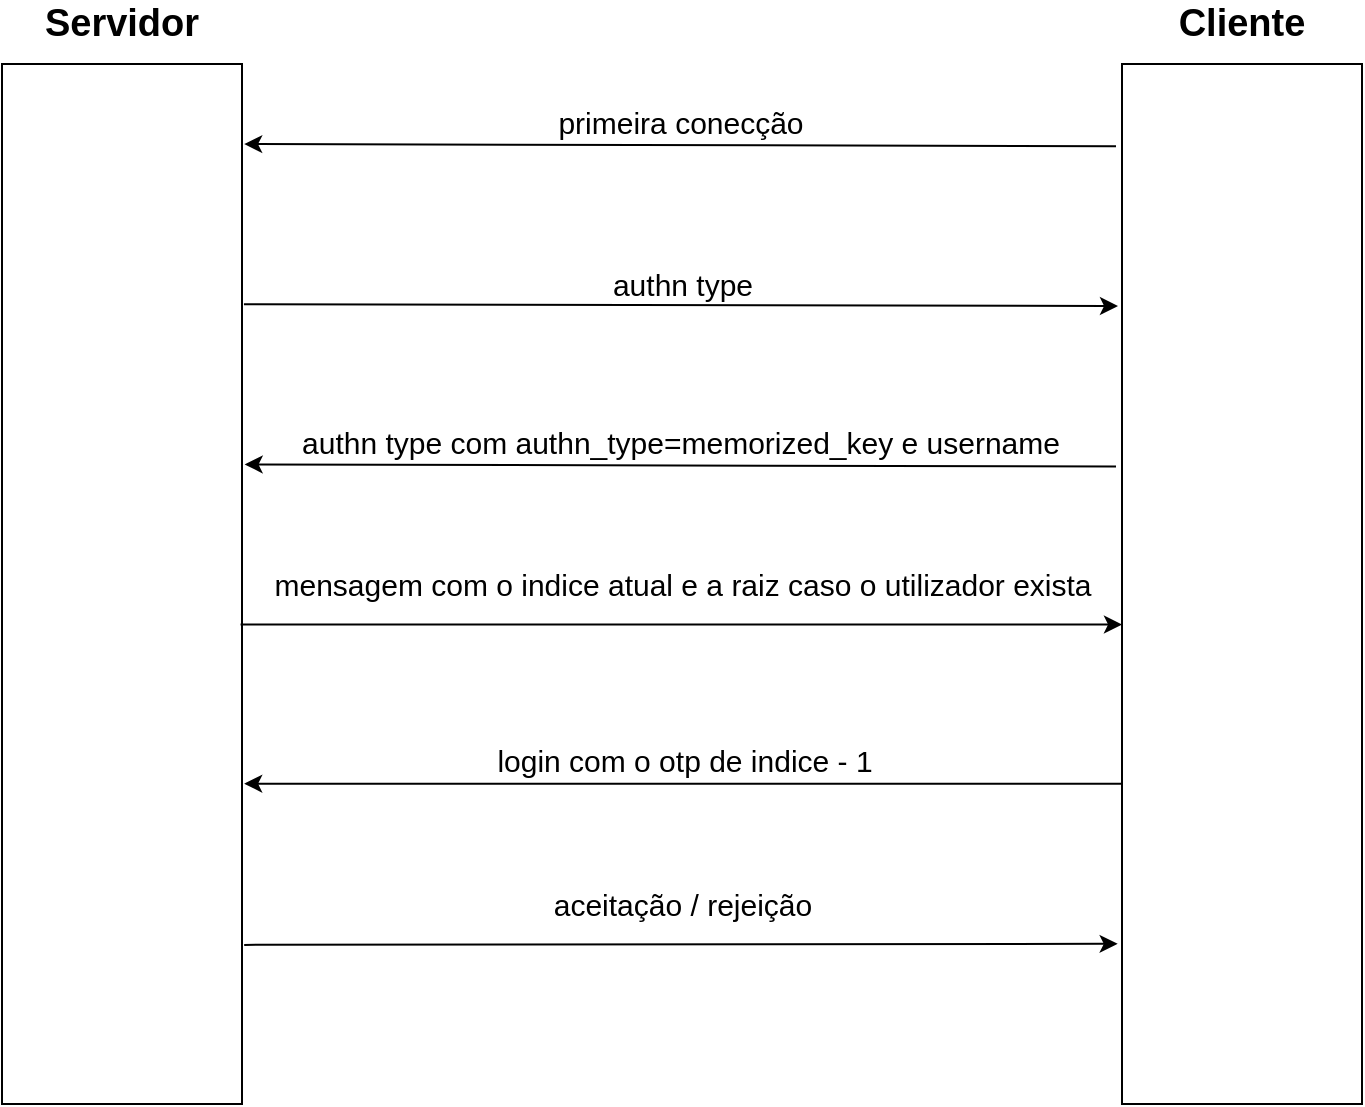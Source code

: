 <mxfile version="12.1.7" type="device" pages="1"><diagram id="VW9o2hhaZFpdj37CuUnZ" name="Page-1"><mxGraphModel dx="1173" dy="657" grid="1" gridSize="10" guides="1" tooltips="1" connect="1" arrows="1" fold="1" page="1" pageScale="1" pageWidth="850" pageHeight="1100" math="0" shadow="0"><root><mxCell id="0"/><mxCell id="1" parent="0"/><mxCell id="jdg1E6RO8QnFXkNAdYyj-1" value="" style="rounded=0;whiteSpace=wrap;html=1;" vertex="1" parent="1"><mxGeometry x="80" y="120" width="120" height="520" as="geometry"/></mxCell><mxCell id="jdg1E6RO8QnFXkNAdYyj-2" value="" style="rounded=0;whiteSpace=wrap;html=1;" vertex="1" parent="1"><mxGeometry x="640" y="120" width="120" height="520" as="geometry"/></mxCell><mxCell id="jdg1E6RO8QnFXkNAdYyj-3" value="&lt;font style=&quot;font-size: 19px&quot;&gt;&lt;b&gt;Servidor&lt;/b&gt;&lt;/font&gt;" style="text;html=1;strokeColor=none;fillColor=none;align=center;verticalAlign=middle;whiteSpace=wrap;rounded=0;" vertex="1" parent="1"><mxGeometry x="100" y="90" width="80" height="20" as="geometry"/></mxCell><mxCell id="jdg1E6RO8QnFXkNAdYyj-4" value="&lt;b&gt;&lt;font style=&quot;font-size: 19px&quot;&gt;Cliente&lt;/font&gt;&lt;/b&gt;" style="text;html=1;strokeColor=none;fillColor=none;align=center;verticalAlign=middle;whiteSpace=wrap;rounded=0;" vertex="1" parent="1"><mxGeometry x="665" y="90" width="70" height="20" as="geometry"/></mxCell><mxCell id="jdg1E6RO8QnFXkNAdYyj-5" value="&lt;span style=&quot;font-size: 15px&quot;&gt;primeira conecção&lt;/span&gt;" style="endArrow=classic;html=1;exitX=-0.025;exitY=0.079;exitDx=0;exitDy=0;exitPerimeter=0;entryX=1.009;entryY=0.077;entryDx=0;entryDy=0;entryPerimeter=0;" edge="1" parent="1" source="jdg1E6RO8QnFXkNAdYyj-2" target="jdg1E6RO8QnFXkNAdYyj-1"><mxGeometry x="-0.0" y="-12" width="50" height="50" relative="1" as="geometry"><mxPoint x="300" y="280" as="sourcePoint"/><mxPoint x="220" y="170" as="targetPoint"/><mxPoint as="offset"/></mxGeometry></mxCell><mxCell id="jdg1E6RO8QnFXkNAdYyj-7" value="&lt;span style=&quot;font-size: 15px&quot;&gt;authn type&lt;/span&gt;" style="endArrow=classic;html=1;exitX=1.008;exitY=0.231;exitDx=0;exitDy=0;exitPerimeter=0;" edge="1" parent="1" source="jdg1E6RO8QnFXkNAdYyj-1"><mxGeometry x="0.002" y="11" width="50" height="50" relative="1" as="geometry"><mxPoint x="220" y="250" as="sourcePoint"/><mxPoint x="638" y="241" as="targetPoint"/><mxPoint as="offset"/></mxGeometry></mxCell><mxCell id="jdg1E6RO8QnFXkNAdYyj-8" value="&lt;span style=&quot;font-size: 15px&quot;&gt;authn type com authn_type=memorized_key e username&lt;/span&gt;" style="endArrow=classic;html=1;exitX=-0.025;exitY=0.387;exitDx=0;exitDy=0;exitPerimeter=0;entryX=1.011;entryY=0.385;entryDx=0;entryDy=0;entryPerimeter=0;" edge="1" parent="1" source="jdg1E6RO8QnFXkNAdYyj-2" target="jdg1E6RO8QnFXkNAdYyj-1"><mxGeometry x="-0.0" y="-12" width="50" height="50" relative="1" as="geometry"><mxPoint x="594" y="310.08" as="sourcePoint"/><mxPoint x="210" y="330" as="targetPoint"/><mxPoint as="offset"/></mxGeometry></mxCell><mxCell id="jdg1E6RO8QnFXkNAdYyj-9" value="&lt;span style=&quot;font-size: 15px&quot;&gt;mensagem com o indice atual e a raiz caso o utilizador exista&lt;/span&gt;" style="endArrow=classic;html=1;exitX=0.994;exitY=0.539;exitDx=0;exitDy=0;exitPerimeter=0;entryX=0;entryY=0.539;entryDx=0;entryDy=0;entryPerimeter=0;" edge="1" parent="1" source="jdg1E6RO8QnFXkNAdYyj-1" target="jdg1E6RO8QnFXkNAdYyj-2"><mxGeometry x="0.002" y="20" width="50" height="50" relative="1" as="geometry"><mxPoint x="240" y="420.04" as="sourcePoint"/><mxPoint x="678" y="423" as="targetPoint"/><mxPoint as="offset"/></mxGeometry></mxCell><mxCell id="jdg1E6RO8QnFXkNAdYyj-10" value="&lt;span style=&quot;font-size: 15px&quot;&gt;login com o otp de indice - 1&lt;/span&gt;" style="endArrow=classic;html=1;entryX=1.009;entryY=0.692;entryDx=0;entryDy=0;entryPerimeter=0;exitX=0;exitY=0.692;exitDx=0;exitDy=0;exitPerimeter=0;" edge="1" parent="1" source="jdg1E6RO8QnFXkNAdYyj-2" target="jdg1E6RO8QnFXkNAdYyj-1"><mxGeometry x="-0.0" y="-12" width="50" height="50" relative="1" as="geometry"><mxPoint x="620" y="480" as="sourcePoint"/><mxPoint x="220" y="490" as="targetPoint"/><mxPoint as="offset"/></mxGeometry></mxCell><mxCell id="jdg1E6RO8QnFXkNAdYyj-11" value="&lt;span style=&quot;font-size: 15px&quot;&gt;aceitação / rejeição&lt;/span&gt;" style="endArrow=classic;html=1;entryX=-0.018;entryY=0.846;entryDx=0;entryDy=0;entryPerimeter=0;exitX=1.009;exitY=0.847;exitDx=0;exitDy=0;exitPerimeter=0;" edge="1" parent="1" source="jdg1E6RO8QnFXkNAdYyj-1" target="jdg1E6RO8QnFXkNAdYyj-2"><mxGeometry x="0.003" y="20" width="50" height="50" relative="1" as="geometry"><mxPoint x="210" y="570" as="sourcePoint"/><mxPoint x="630" y="570" as="targetPoint"/><mxPoint as="offset"/></mxGeometry></mxCell></root></mxGraphModel></diagram></mxfile>